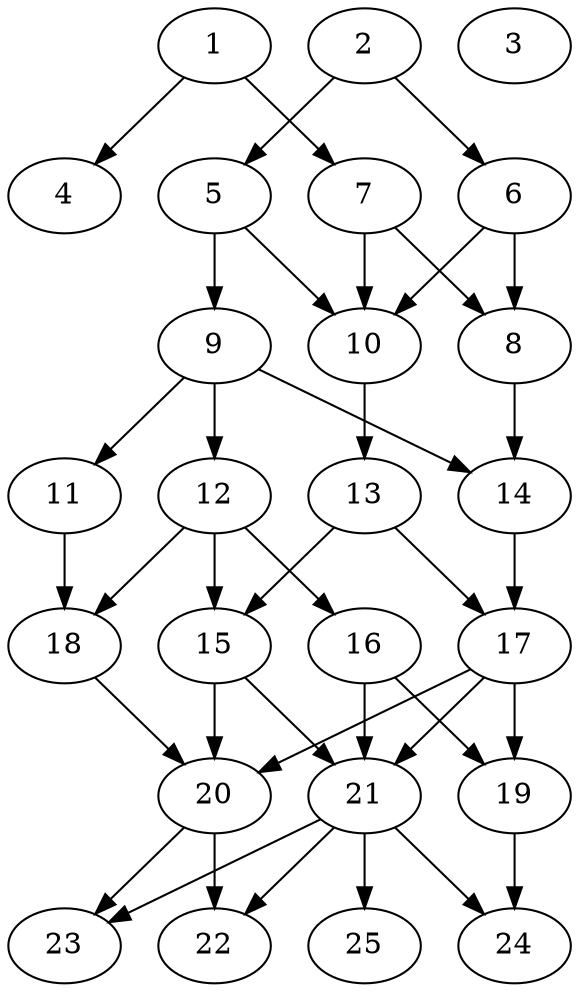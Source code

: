 // DAG automatically generated by daggen at Thu Oct  3 14:00:40 2019
// ./daggen --dot -n 25 --ccr 0.5 --fat 0.5 --regular 0.9 --density 0.6 --mindata 5242880 --maxdata 52428800 
digraph G {
  1 [size="64808960", alpha="0.16", expect_size="32404480"] 
  1 -> 4 [size ="32404480"]
  1 -> 7 [size ="32404480"]
  2 [size="93863936", alpha="0.17", expect_size="46931968"] 
  2 -> 5 [size ="46931968"]
  2 -> 6 [size ="46931968"]
  3 [size="104030208", alpha="0.17", expect_size="52015104"] 
  4 [size="90056704", alpha="0.00", expect_size="45028352"] 
  5 [size="55615488", alpha="0.15", expect_size="27807744"] 
  5 -> 9 [size ="27807744"]
  5 -> 10 [size ="27807744"]
  6 [size="57759744", alpha="0.07", expect_size="28879872"] 
  6 -> 8 [size ="28879872"]
  6 -> 10 [size ="28879872"]
  7 [size="38567936", alpha="0.15", expect_size="19283968"] 
  7 -> 8 [size ="19283968"]
  7 -> 10 [size ="19283968"]
  8 [size="65001472", alpha="0.08", expect_size="32500736"] 
  8 -> 14 [size ="32500736"]
  9 [size="93857792", alpha="0.09", expect_size="46928896"] 
  9 -> 11 [size ="46928896"]
  9 -> 12 [size ="46928896"]
  9 -> 14 [size ="46928896"]
  10 [size="66254848", alpha="0.09", expect_size="33127424"] 
  10 -> 13 [size ="33127424"]
  11 [size="63277056", alpha="0.16", expect_size="31638528"] 
  11 -> 18 [size ="31638528"]
  12 [size="44652544", alpha="0.11", expect_size="22326272"] 
  12 -> 15 [size ="22326272"]
  12 -> 16 [size ="22326272"]
  12 -> 18 [size ="22326272"]
  13 [size="32821248", alpha="0.16", expect_size="16410624"] 
  13 -> 15 [size ="16410624"]
  13 -> 17 [size ="16410624"]
  14 [size="17928192", alpha="0.04", expect_size="8964096"] 
  14 -> 17 [size ="8964096"]
  15 [size="19056640", alpha="0.05", expect_size="9528320"] 
  15 -> 20 [size ="9528320"]
  15 -> 21 [size ="9528320"]
  16 [size="88784896", alpha="0.06", expect_size="44392448"] 
  16 -> 19 [size ="44392448"]
  16 -> 21 [size ="44392448"]
  17 [size="25126912", alpha="0.15", expect_size="12563456"] 
  17 -> 19 [size ="12563456"]
  17 -> 20 [size ="12563456"]
  17 -> 21 [size ="12563456"]
  18 [size="94851072", alpha="0.14", expect_size="47425536"] 
  18 -> 20 [size ="47425536"]
  19 [size="38080512", alpha="0.09", expect_size="19040256"] 
  19 -> 24 [size ="19040256"]
  20 [size="78413824", alpha="0.02", expect_size="39206912"] 
  20 -> 22 [size ="39206912"]
  20 -> 23 [size ="39206912"]
  21 [size="28368896", alpha="0.07", expect_size="14184448"] 
  21 -> 22 [size ="14184448"]
  21 -> 23 [size ="14184448"]
  21 -> 24 [size ="14184448"]
  21 -> 25 [size ="14184448"]
  22 [size="102961152", alpha="0.09", expect_size="51480576"] 
  23 [size="58826752", alpha="0.11", expect_size="29413376"] 
  24 [size="39034880", alpha="0.10", expect_size="19517440"] 
  25 [size="58574848", alpha="0.18", expect_size="29287424"] 
}
